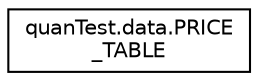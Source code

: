 digraph "Graphical Class Hierarchy"
{
 // LATEX_PDF_SIZE
  edge [fontname="Helvetica",fontsize="10",labelfontname="Helvetica",labelfontsize="10"];
  node [fontname="Helvetica",fontsize="10",shape=record];
  rankdir="LR";
  Node0 [label="quanTest.data.PRICE\l_TABLE",height=0.2,width=0.4,color="black", fillcolor="white", style="filled",URL="$classquanTest_1_1data_1_1PRICE__TABLE.html",tooltip=" "];
}
